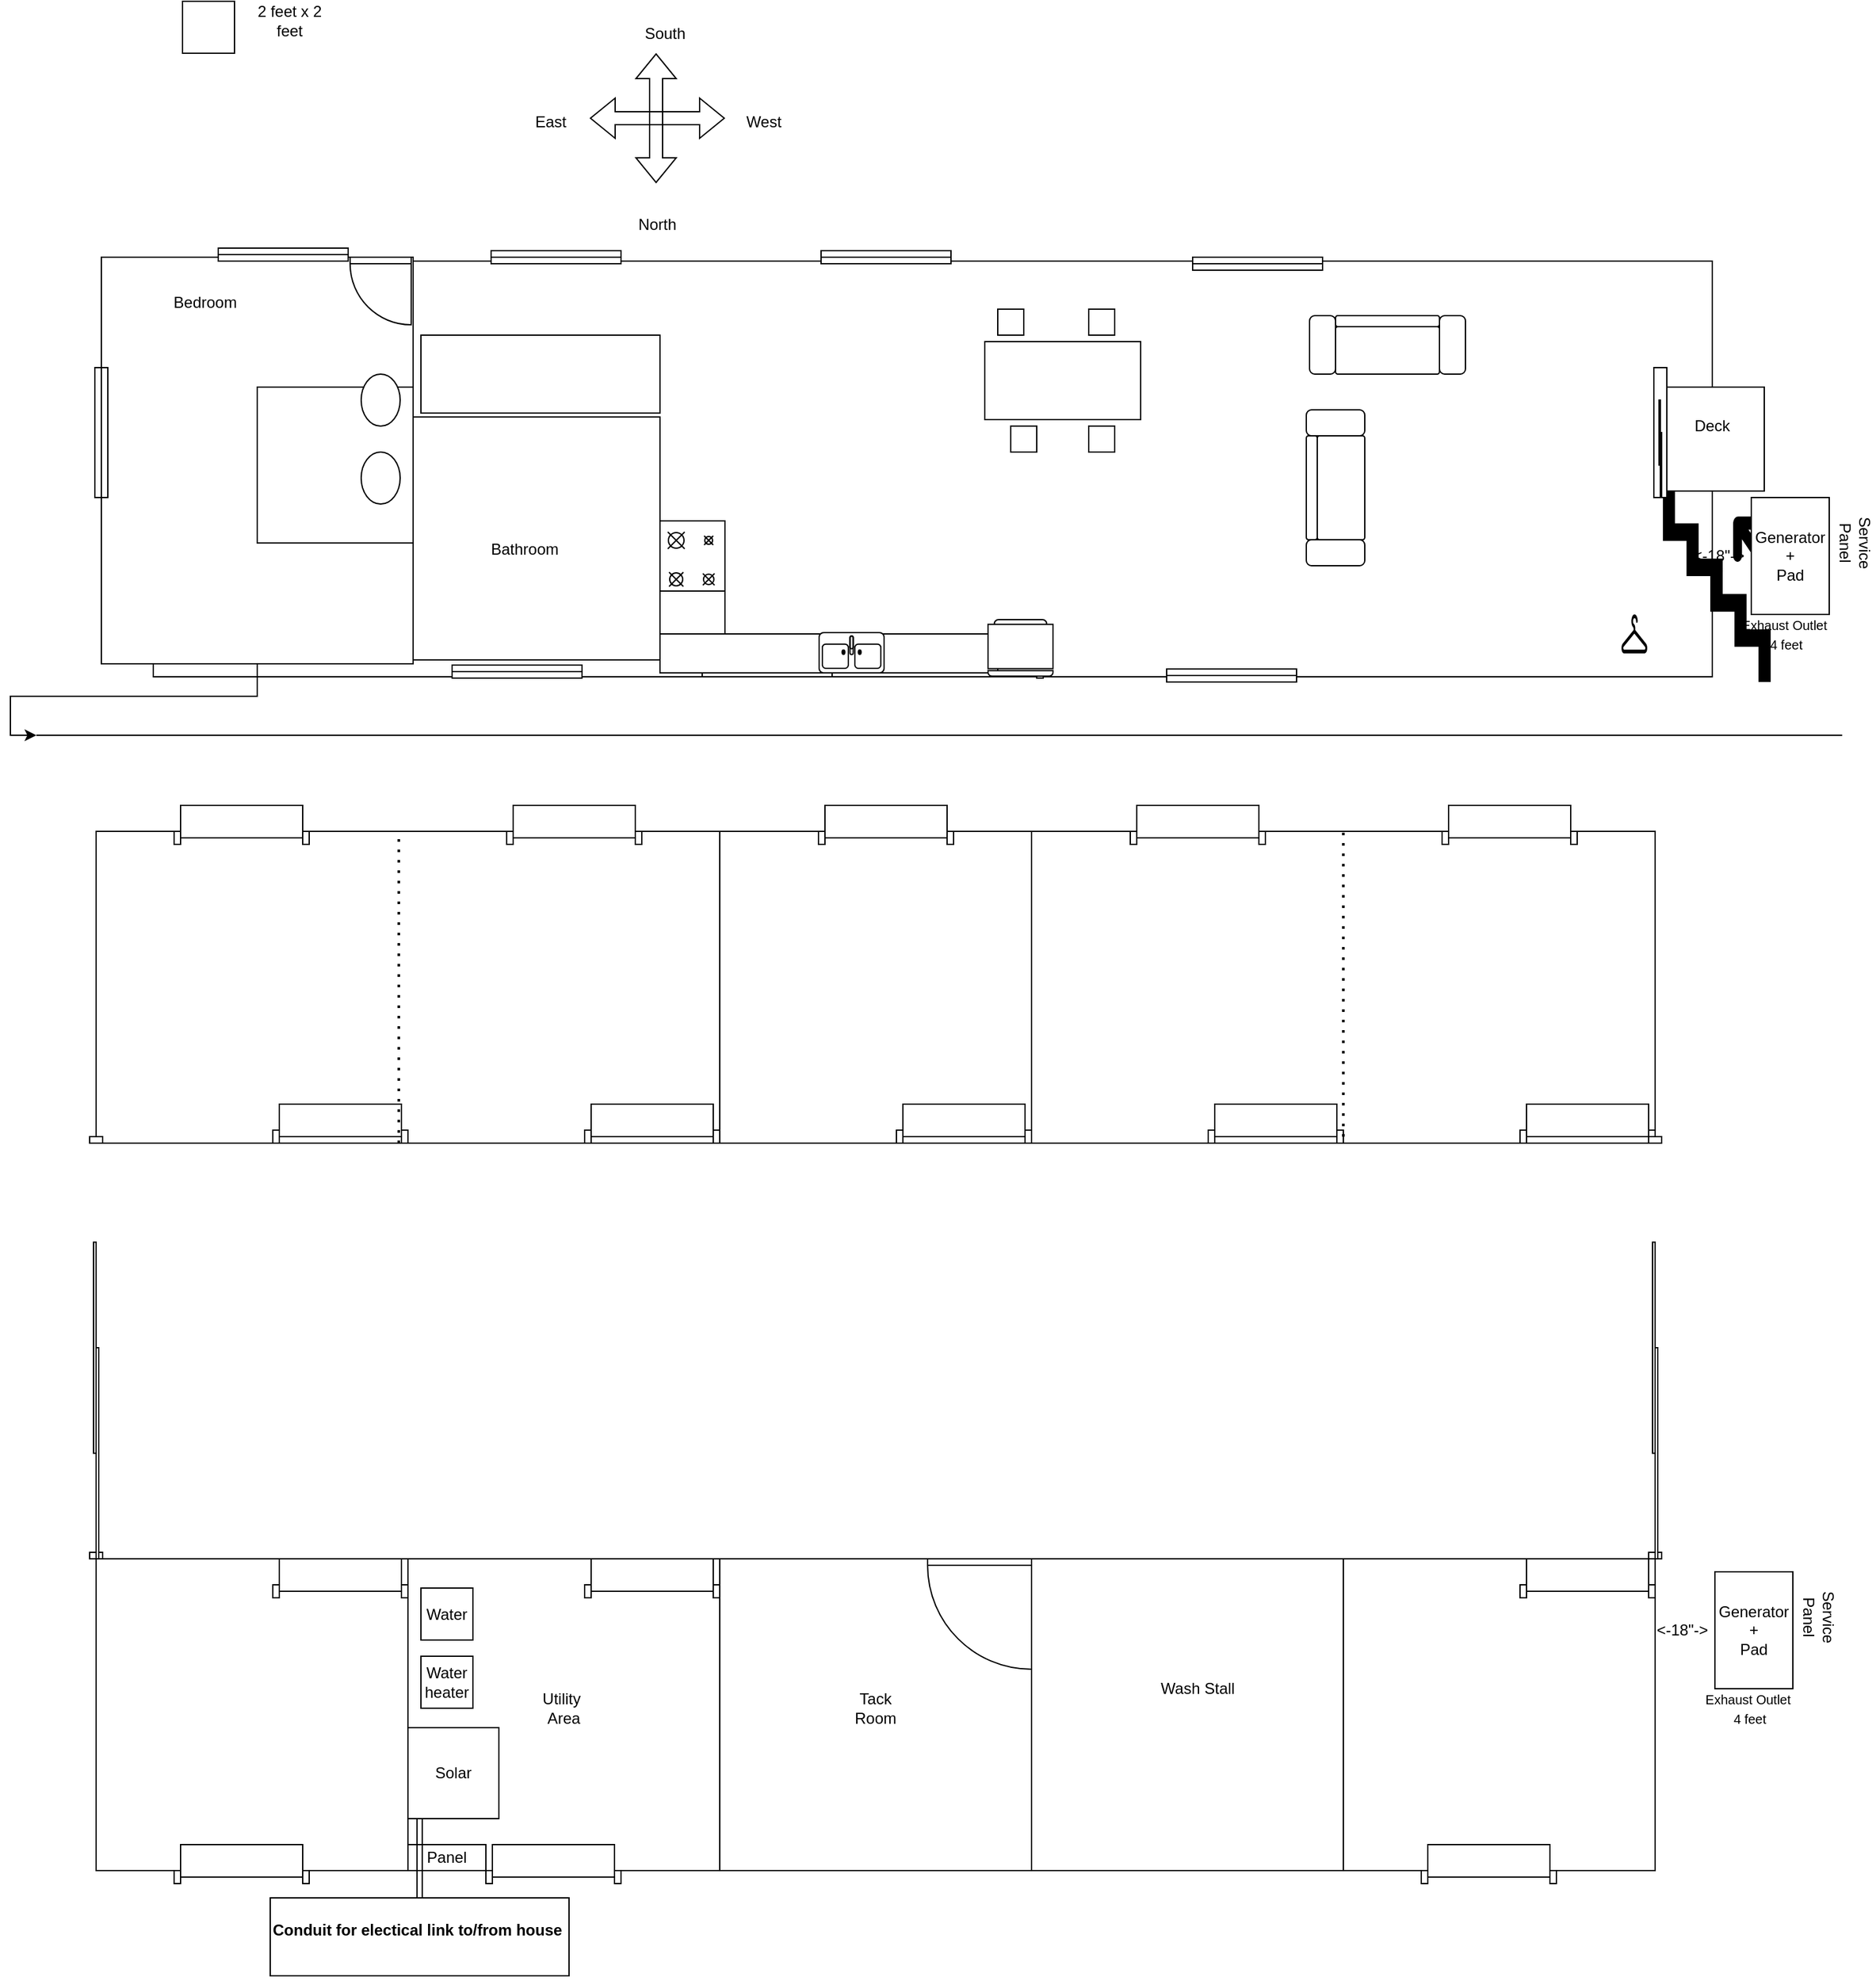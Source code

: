 <mxfile version="26.2.12">
  <diagram name="barn layouts" id="1bw2kLN_7pUAFRUjhU26">
    <mxGraphModel dx="1556" dy="898" grid="1" gridSize="10" guides="1" tooltips="1" connect="1" arrows="1" fold="1" page="1" pageScale="1" pageWidth="850" pageHeight="1100" math="0" shadow="0">
      <root>
        <mxCell id="0" />
        <mxCell id="1" parent="0" />
        <mxCell id="Pz1WyP6sGXRsh5Ih0FiO-2" value="" style="rounded=0;whiteSpace=wrap;html=1;" parent="1" vertex="1">
          <mxGeometry x="290" y="440" width="1200" height="320" as="geometry" />
        </mxCell>
        <mxCell id="zIE6sgV4vXfkruaz9dAc-6" value="" style="edgeStyle=orthogonalEdgeStyle;rounded=0;orthogonalLoop=1;jettySize=auto;html=1;" parent="1" source="Pz1WyP6sGXRsh5Ih0FiO-3" target="1PrPK5rhY788J8MFo_wC-62" edge="1">
          <mxGeometry relative="1" as="geometry" />
        </mxCell>
        <mxCell id="Pz1WyP6sGXRsh5Ih0FiO-3" value="" style="rounded=0;whiteSpace=wrap;html=1;" parent="1" vertex="1">
          <mxGeometry x="250" y="437" width="240" height="313" as="geometry" />
        </mxCell>
        <mxCell id="Pz1WyP6sGXRsh5Ih0FiO-6" value="Bedroom" style="text;html=1;align=center;verticalAlign=middle;whiteSpace=wrap;rounded=0;" parent="1" vertex="1">
          <mxGeometry x="300" y="457" width="60" height="30" as="geometry" />
        </mxCell>
        <mxCell id="Pz1WyP6sGXRsh5Ih0FiO-7" value="" style="whiteSpace=wrap;html=1;aspect=fixed;" parent="1" vertex="1">
          <mxGeometry x="370" y="537" width="120" height="120" as="geometry" />
        </mxCell>
        <mxCell id="Pz1WyP6sGXRsh5Ih0FiO-8" value="" style="ellipse;whiteSpace=wrap;html=1;" parent="1" vertex="1">
          <mxGeometry x="450" y="527" width="30" height="40" as="geometry" />
        </mxCell>
        <mxCell id="Pz1WyP6sGXRsh5Ih0FiO-9" value="" style="ellipse;whiteSpace=wrap;html=1;" parent="1" vertex="1">
          <mxGeometry x="450" y="587" width="30" height="40" as="geometry" />
        </mxCell>
        <mxCell id="Pz1WyP6sGXRsh5Ih0FiO-10" value="" style="rounded=0;whiteSpace=wrap;html=1;" parent="1" vertex="1">
          <mxGeometry x="490" y="560" width="190" height="187" as="geometry" />
        </mxCell>
        <mxCell id="Pz1WyP6sGXRsh5Ih0FiO-12" value="Bathroom" style="text;html=1;align=center;verticalAlign=middle;whiteSpace=wrap;rounded=0;" parent="1" vertex="1">
          <mxGeometry x="546.25" y="647" width="60" height="30" as="geometry" />
        </mxCell>
        <mxCell id="Pz1WyP6sGXRsh5Ih0FiO-14" value="West" style="text;html=1;align=center;verticalAlign=middle;whiteSpace=wrap;rounded=0;" parent="1" vertex="1">
          <mxGeometry x="730" y="318" width="60" height="30" as="geometry" />
        </mxCell>
        <mxCell id="Pz1WyP6sGXRsh5Ih0FiO-15" value="East" style="text;html=1;align=center;verticalAlign=middle;whiteSpace=wrap;rounded=0;" parent="1" vertex="1">
          <mxGeometry x="566" y="318" width="60" height="30" as="geometry" />
        </mxCell>
        <mxCell id="Pz1WyP6sGXRsh5Ih0FiO-16" value="" style="shape=mxgraph.signs.travel.upstairs;html=1;pointerEvents=1;fillColor=#000000;strokeColor=none;verticalLabelPosition=bottom;verticalAlign=top;align=center;rotation=-90;" parent="1" vertex="1">
          <mxGeometry x="1420" y="647" width="149" height="85" as="geometry" />
        </mxCell>
        <mxCell id="Pz1WyP6sGXRsh5Ih0FiO-17" value="" style="whiteSpace=wrap;html=1;aspect=fixed;" parent="1" vertex="1">
          <mxGeometry x="1450" y="537" width="80" height="80" as="geometry" />
        </mxCell>
        <mxCell id="Pz1WyP6sGXRsh5Ih0FiO-18" value="Deck" style="text;html=1;align=center;verticalAlign=middle;whiteSpace=wrap;rounded=0;" parent="1" vertex="1">
          <mxGeometry x="1460" y="552" width="60" height="30" as="geometry" />
        </mxCell>
        <mxCell id="Pz1WyP6sGXRsh5Ih0FiO-19" value="" style="verticalLabelPosition=bottom;html=1;verticalAlign=top;align=center;shape=mxgraph.floorplan.windowGlider;dx=0.25;rotation=-90;" parent="1" vertex="1">
          <mxGeometry x="1400" y="567" width="100" height="10" as="geometry" />
        </mxCell>
        <mxCell id="Pz1WyP6sGXRsh5Ih0FiO-20" value="" style="verticalLabelPosition=bottom;html=1;verticalAlign=top;align=center;shape=mxgraph.floorplan.window;rotation=-90;" parent="1" vertex="1">
          <mxGeometry x="200" y="567" width="100" height="10" as="geometry" />
        </mxCell>
        <mxCell id="Pz1WyP6sGXRsh5Ih0FiO-23" value="" style="verticalLabelPosition=bottom;html=1;verticalAlign=top;align=center;shape=mxgraph.floorplan.window;" parent="1" vertex="1">
          <mxGeometry x="804" y="432" width="100" height="10" as="geometry" />
        </mxCell>
        <mxCell id="Pz1WyP6sGXRsh5Ih0FiO-24" value="" style="verticalLabelPosition=bottom;html=1;verticalAlign=top;align=center;shape=mxgraph.floorplan.window;" parent="1" vertex="1">
          <mxGeometry x="550" y="432" width="100" height="10" as="geometry" />
        </mxCell>
        <mxCell id="Pz1WyP6sGXRsh5Ih0FiO-25" value="" style="verticalLabelPosition=bottom;html=1;verticalAlign=top;align=center;shape=mxgraph.floorplan.window;" parent="1" vertex="1">
          <mxGeometry x="712.5" y="750" width="100" height="10" as="geometry" />
        </mxCell>
        <mxCell id="Pz1WyP6sGXRsh5Ih0FiO-26" value="" style="verticalLabelPosition=bottom;html=1;verticalAlign=top;align=center;shape=mxgraph.floorplan.window;" parent="1" vertex="1">
          <mxGeometry x="1070" y="754" width="100" height="10" as="geometry" />
        </mxCell>
        <mxCell id="Pz1WyP6sGXRsh5Ih0FiO-27" value="" style="verticalLabelPosition=bottom;html=1;verticalAlign=top;align=center;shape=mxgraph.floorplan.window;" parent="1" vertex="1">
          <mxGeometry x="1090" y="437" width="100" height="10" as="geometry" />
        </mxCell>
        <mxCell id="Pz1WyP6sGXRsh5Ih0FiO-28" value="" style="verticalLabelPosition=bottom;html=1;verticalAlign=top;align=center;shape=mxgraph.floorplan.window;" parent="1" vertex="1">
          <mxGeometry x="520" y="751" width="100" height="10" as="geometry" />
        </mxCell>
        <mxCell id="Pz1WyP6sGXRsh5Ih0FiO-29" value="" style="verticalLabelPosition=bottom;html=1;verticalAlign=top;align=center;shape=mxgraph.floorplan.range_1;" parent="1" vertex="1">
          <mxGeometry x="680" y="640" width="50" height="62" as="geometry" />
        </mxCell>
        <mxCell id="Pz1WyP6sGXRsh5Ih0FiO-30" value="" style="rounded=0;whiteSpace=wrap;html=1;" parent="1" vertex="1">
          <mxGeometry x="680" y="694" width="50" height="60" as="geometry" />
        </mxCell>
        <mxCell id="Pz1WyP6sGXRsh5Ih0FiO-31" value="" style="rounded=0;whiteSpace=wrap;html=1;" parent="1" vertex="1">
          <mxGeometry x="680" y="727" width="260" height="30" as="geometry" />
        </mxCell>
        <mxCell id="Pz1WyP6sGXRsh5Ih0FiO-32" value="" style="verticalLabelPosition=bottom;html=1;verticalAlign=top;align=center;shape=mxgraph.floorplan.sink_double2;" parent="1" vertex="1">
          <mxGeometry x="802.5" y="726" width="50" height="31" as="geometry" />
        </mxCell>
        <mxCell id="Pz1WyP6sGXRsh5Ih0FiO-33" value="" style="verticalLabelPosition=bottom;html=1;verticalAlign=top;align=center;shape=mxgraph.floorplan.refrigerator;" parent="1" vertex="1">
          <mxGeometry x="932.5" y="716" width="50" height="45" as="geometry" />
        </mxCell>
        <mxCell id="Pz1WyP6sGXRsh5Ih0FiO-34" value="" style="verticalLabelPosition=bottom;html=1;verticalAlign=top;align=center;shape=mxgraph.floorplan.sofa;" parent="1" vertex="1">
          <mxGeometry x="1180" y="482" width="120" height="45" as="geometry" />
        </mxCell>
        <mxCell id="Pz1WyP6sGXRsh5Ih0FiO-36" value="" style="verticalLabelPosition=bottom;html=1;verticalAlign=top;align=center;shape=mxgraph.floorplan.sofa;rotation=-90;" parent="1" vertex="1">
          <mxGeometry x="1140" y="592" width="120" height="45" as="geometry" />
        </mxCell>
        <mxCell id="Pz1WyP6sGXRsh5Ih0FiO-38" value="" style="rounded=0;whiteSpace=wrap;html=1;" parent="1" vertex="1">
          <mxGeometry x="930" y="502" width="120" height="60" as="geometry" />
        </mxCell>
        <mxCell id="Pz1WyP6sGXRsh5Ih0FiO-40" value="" style="whiteSpace=wrap;html=1;aspect=fixed;" parent="1" vertex="1">
          <mxGeometry x="940" y="477" width="20" height="20" as="geometry" />
        </mxCell>
        <mxCell id="Pz1WyP6sGXRsh5Ih0FiO-41" value="" style="whiteSpace=wrap;html=1;aspect=fixed;" parent="1" vertex="1">
          <mxGeometry x="1010" y="477" width="20" height="20" as="geometry" />
        </mxCell>
        <mxCell id="Pz1WyP6sGXRsh5Ih0FiO-42" value="" style="whiteSpace=wrap;html=1;aspect=fixed;" parent="1" vertex="1">
          <mxGeometry x="1010" y="567" width="20" height="20" as="geometry" />
        </mxCell>
        <mxCell id="Pz1WyP6sGXRsh5Ih0FiO-45" value="" style="whiteSpace=wrap;html=1;aspect=fixed;" parent="1" vertex="1">
          <mxGeometry x="950" y="567" width="20" height="20" as="geometry" />
        </mxCell>
        <mxCell id="Pz1WyP6sGXRsh5Ih0FiO-46" value="" style="shape=mxgraph.signs.travel.coat_check;html=1;pointerEvents=1;fillColor=#000000;strokeColor=none;verticalLabelPosition=bottom;verticalAlign=top;align=center;" parent="1" vertex="1">
          <mxGeometry x="1420" y="712" width="20" height="30" as="geometry" />
        </mxCell>
        <mxCell id="HXqWQ5OlSbTPL7ygvsq--1" value="" style="rounded=0;whiteSpace=wrap;html=1;" parent="1" vertex="1">
          <mxGeometry x="246" y="879" width="1200" height="240" as="geometry" />
        </mxCell>
        <mxCell id="HXqWQ5OlSbTPL7ygvsq--2" value="" style="rounded=0;whiteSpace=wrap;html=1;" parent="1" vertex="1">
          <mxGeometry x="246" y="1439" width="1200" height="240" as="geometry" />
        </mxCell>
        <mxCell id="1PrPK5rhY788J8MFo_wC-4" value="" style="verticalLabelPosition=bottom;html=1;verticalAlign=top;align=center;shape=mxgraph.floorplan.doorOverhead;" parent="1" vertex="1">
          <mxGeometry x="382" y="1089" width="104" height="30" as="geometry" />
        </mxCell>
        <mxCell id="1PrPK5rhY788J8MFo_wC-6" value="" style="verticalLabelPosition=bottom;html=1;verticalAlign=top;align=center;shape=mxgraph.floorplan.doorOverhead;" parent="1" vertex="1">
          <mxGeometry x="622" y="1089" width="104" height="30" as="geometry" />
        </mxCell>
        <mxCell id="1PrPK5rhY788J8MFo_wC-7" value="" style="verticalLabelPosition=bottom;html=1;verticalAlign=top;align=center;shape=mxgraph.floorplan.doorOverhead;" parent="1" vertex="1">
          <mxGeometry x="562" y="859" width="104" height="30" as="geometry" />
        </mxCell>
        <mxCell id="1PrPK5rhY788J8MFo_wC-2" value="" style="verticalLabelPosition=bottom;html=1;verticalAlign=top;align=center;shape=mxgraph.floorplan.doorOverhead;" parent="1" vertex="1">
          <mxGeometry x="306" y="859" width="104" height="30" as="geometry" />
        </mxCell>
        <mxCell id="1PrPK5rhY788J8MFo_wC-8" value="" style="whiteSpace=wrap;html=1;aspect=fixed;" parent="1" vertex="1">
          <mxGeometry x="726" y="879" width="240" height="240" as="geometry" />
        </mxCell>
        <mxCell id="1PrPK5rhY788J8MFo_wC-9" value="" style="verticalLabelPosition=bottom;html=1;verticalAlign=top;align=center;shape=mxgraph.floorplan.doorOverhead;" parent="1" vertex="1">
          <mxGeometry x="862" y="1089" width="104" height="30" as="geometry" />
        </mxCell>
        <mxCell id="1PrPK5rhY788J8MFo_wC-10" value="" style="verticalLabelPosition=bottom;html=1;verticalAlign=top;align=center;shape=mxgraph.floorplan.doorOverhead;" parent="1" vertex="1">
          <mxGeometry x="802" y="859" width="104" height="30" as="geometry" />
        </mxCell>
        <mxCell id="1PrPK5rhY788J8MFo_wC-12" value="" style="verticalLabelPosition=bottom;html=1;verticalAlign=top;align=center;shape=mxgraph.floorplan.doorOverhead;" parent="1" vertex="1">
          <mxGeometry x="1102" y="1089" width="104" height="30" as="geometry" />
        </mxCell>
        <mxCell id="1PrPK5rhY788J8MFo_wC-13" value="" style="verticalLabelPosition=bottom;html=1;verticalAlign=top;align=center;shape=mxgraph.floorplan.doorOverhead;" parent="1" vertex="1">
          <mxGeometry x="1042" y="859" width="104" height="30" as="geometry" />
        </mxCell>
        <mxCell id="1PrPK5rhY788J8MFo_wC-15" value="" style="verticalLabelPosition=bottom;html=1;verticalAlign=top;align=center;shape=mxgraph.floorplan.doorOverhead;" parent="1" vertex="1">
          <mxGeometry x="1342" y="1089" width="104" height="30" as="geometry" />
        </mxCell>
        <mxCell id="1PrPK5rhY788J8MFo_wC-16" value="" style="verticalLabelPosition=bottom;html=1;verticalAlign=top;align=center;shape=mxgraph.floorplan.doorOverhead;" parent="1" vertex="1">
          <mxGeometry x="1282" y="859" width="104" height="30" as="geometry" />
        </mxCell>
        <mxCell id="1PrPK5rhY788J8MFo_wC-17" value="" style="whiteSpace=wrap;html=1;aspect=fixed;" parent="1" vertex="1">
          <mxGeometry x="246" y="1439" width="240" height="240" as="geometry" />
        </mxCell>
        <mxCell id="1PrPK5rhY788J8MFo_wC-18" value="" style="verticalLabelPosition=bottom;html=1;verticalAlign=top;align=center;shape=mxgraph.floorplan.doorOverhead;" parent="1" vertex="1">
          <mxGeometry x="306" y="1659" width="104" height="30" as="geometry" />
        </mxCell>
        <mxCell id="1PrPK5rhY788J8MFo_wC-19" value="" style="verticalLabelPosition=bottom;html=1;verticalAlign=top;align=center;shape=mxgraph.floorplan.doorOverhead;" parent="1" vertex="1">
          <mxGeometry x="382" y="1439" width="104" height="30" as="geometry" />
        </mxCell>
        <mxCell id="1PrPK5rhY788J8MFo_wC-20" value="" style="whiteSpace=wrap;html=1;aspect=fixed;" parent="1" vertex="1">
          <mxGeometry x="486" y="1439" width="240" height="240" as="geometry" />
        </mxCell>
        <mxCell id="1PrPK5rhY788J8MFo_wC-21" value="" style="verticalLabelPosition=bottom;html=1;verticalAlign=top;align=center;shape=mxgraph.floorplan.doorOverhead;" parent="1" vertex="1">
          <mxGeometry x="546" y="1659" width="104" height="30" as="geometry" />
        </mxCell>
        <mxCell id="1PrPK5rhY788J8MFo_wC-22" value="" style="verticalLabelPosition=bottom;html=1;verticalAlign=top;align=center;shape=mxgraph.floorplan.doorOverhead;" parent="1" vertex="1">
          <mxGeometry x="622" y="1439" width="104" height="30" as="geometry" />
        </mxCell>
        <mxCell id="1PrPK5rhY788J8MFo_wC-23" value="" style="whiteSpace=wrap;html=1;aspect=fixed;" parent="1" vertex="1">
          <mxGeometry x="726" y="1439" width="240" height="240" as="geometry" />
        </mxCell>
        <mxCell id="1PrPK5rhY788J8MFo_wC-26" value="" style="whiteSpace=wrap;html=1;aspect=fixed;" parent="1" vertex="1">
          <mxGeometry x="966" y="1439" width="240" height="240" as="geometry" />
        </mxCell>
        <mxCell id="1PrPK5rhY788J8MFo_wC-29" value="" style="whiteSpace=wrap;html=1;aspect=fixed;" parent="1" vertex="1">
          <mxGeometry x="1206" y="1439" width="240" height="240" as="geometry" />
        </mxCell>
        <mxCell id="1PrPK5rhY788J8MFo_wC-30" value="" style="verticalLabelPosition=bottom;html=1;verticalAlign=top;align=center;shape=mxgraph.floorplan.doorOverhead;" parent="1" vertex="1">
          <mxGeometry x="1266" y="1659" width="104" height="30" as="geometry" />
        </mxCell>
        <mxCell id="1PrPK5rhY788J8MFo_wC-31" value="" style="verticalLabelPosition=bottom;html=1;verticalAlign=top;align=center;shape=mxgraph.floorplan.doorOverhead;" parent="1" vertex="1">
          <mxGeometry x="1342" y="1439" width="104" height="30" as="geometry" />
        </mxCell>
        <mxCell id="1PrPK5rhY788J8MFo_wC-32" value="Wash Stall" style="text;html=1;align=center;verticalAlign=middle;whiteSpace=wrap;rounded=0;" parent="1" vertex="1">
          <mxGeometry x="1064" y="1524" width="60" height="30" as="geometry" />
        </mxCell>
        <mxCell id="1PrPK5rhY788J8MFo_wC-33" value="" style="verticalLabelPosition=bottom;html=1;verticalAlign=top;align=center;shape=mxgraph.floorplan.doorRight;aspect=fixed;" parent="1" vertex="1">
          <mxGeometry x="886" y="1439" width="80" height="85" as="geometry" />
        </mxCell>
        <mxCell id="1PrPK5rhY788J8MFo_wC-34" value="Tack Room" style="text;html=1;align=center;verticalAlign=middle;whiteSpace=wrap;rounded=0;" parent="1" vertex="1">
          <mxGeometry x="816" y="1539" width="60" height="30" as="geometry" />
        </mxCell>
        <mxCell id="1PrPK5rhY788J8MFo_wC-35" value="Utility&amp;nbsp;&lt;div&gt;Area&lt;/div&gt;" style="text;html=1;align=center;verticalAlign=middle;whiteSpace=wrap;rounded=0;" parent="1" vertex="1">
          <mxGeometry x="576" y="1539" width="60" height="30" as="geometry" />
        </mxCell>
        <mxCell id="1PrPK5rhY788J8MFo_wC-36" value="Solar" style="rounded=0;whiteSpace=wrap;html=1;" parent="1" vertex="1">
          <mxGeometry x="486" y="1569" width="70" height="70" as="geometry" />
        </mxCell>
        <mxCell id="1PrPK5rhY788J8MFo_wC-37" value="Water" style="rounded=0;whiteSpace=wrap;html=1;" parent="1" vertex="1">
          <mxGeometry x="496" y="1461.5" width="40" height="40" as="geometry" />
        </mxCell>
        <mxCell id="1PrPK5rhY788J8MFo_wC-39" value="Water&lt;br&gt;heater" style="rounded=0;whiteSpace=wrap;html=1;" parent="1" vertex="1">
          <mxGeometry x="496" y="1514" width="40" height="40" as="geometry" />
        </mxCell>
        <mxCell id="1PrPK5rhY788J8MFo_wC-41" value="Panel" style="rounded=0;whiteSpace=wrap;html=1;" parent="1" vertex="1">
          <mxGeometry x="486" y="1659" width="60" height="20" as="geometry" />
        </mxCell>
        <mxCell id="1PrPK5rhY788J8MFo_wC-42" value="" style="verticalLabelPosition=bottom;html=1;verticalAlign=top;align=center;shape=mxgraph.floorplan.doorSlidingGlass;dx=0.25;rotation=-90;" parent="1" vertex="1">
          <mxGeometry x="83.5" y="1271.5" width="325" height="10" as="geometry" />
        </mxCell>
        <mxCell id="1PrPK5rhY788J8MFo_wC-43" value="" style="verticalLabelPosition=bottom;html=1;verticalAlign=top;align=center;shape=mxgraph.floorplan.doorSlidingGlass;dx=0.25;rotation=-90;" parent="1" vertex="1">
          <mxGeometry x="1283.5" y="1271.5" width="325" height="10" as="geometry" />
        </mxCell>
        <mxCell id="1PrPK5rhY788J8MFo_wC-46" value="" style="shape=flexArrow;endArrow=classic;startArrow=classic;html=1;rounded=0;entryX=0;entryY=0.5;entryDx=0;entryDy=0;" parent="1" edge="1">
          <mxGeometry width="100" height="100" relative="1" as="geometry">
            <mxPoint x="626.0" y="330.0" as="sourcePoint" />
            <mxPoint x="730" y="330.0" as="targetPoint" />
          </mxGeometry>
        </mxCell>
        <mxCell id="1PrPK5rhY788J8MFo_wC-47" value="North" style="text;html=1;align=center;verticalAlign=middle;whiteSpace=wrap;rounded=0;" parent="1" vertex="1">
          <mxGeometry x="648" y="397" width="60" height="30" as="geometry" />
        </mxCell>
        <mxCell id="1PrPK5rhY788J8MFo_wC-48" value="South" style="text;html=1;align=center;verticalAlign=middle;whiteSpace=wrap;rounded=0;" parent="1" vertex="1">
          <mxGeometry x="654" y="250" width="60" height="30" as="geometry" />
        </mxCell>
        <mxCell id="1PrPK5rhY788J8MFo_wC-49" value="" style="shape=flexArrow;endArrow=classic;startArrow=classic;html=1;rounded=0;entryX=0.5;entryY=1;entryDx=0;entryDy=0;" parent="1" edge="1">
          <mxGeometry width="100" height="100" relative="1" as="geometry">
            <mxPoint x="677" y="380" as="sourcePoint" />
            <mxPoint x="677" y="280.0" as="targetPoint" />
          </mxGeometry>
        </mxCell>
        <mxCell id="1PrPK5rhY788J8MFo_wC-51" value="" style="whiteSpace=wrap;html=1;aspect=fixed;" parent="1" vertex="1">
          <mxGeometry x="312.5" y="240" width="40" height="40" as="geometry" />
        </mxCell>
        <mxCell id="1PrPK5rhY788J8MFo_wC-52" value="2 feet x 2 feet" style="text;html=1;align=center;verticalAlign=middle;whiteSpace=wrap;rounded=0;" parent="1" vertex="1">
          <mxGeometry x="365" y="240" width="60" height="30" as="geometry" />
        </mxCell>
        <mxCell id="1PrPK5rhY788J8MFo_wC-53" value="" style="verticalLabelPosition=bottom;html=1;verticalAlign=top;align=center;shape=mxgraph.floorplan.doorRight;aspect=fixed;" parent="1" vertex="1">
          <mxGeometry x="441.47" y="437" width="47.06" height="50" as="geometry" />
        </mxCell>
        <mxCell id="1PrPK5rhY788J8MFo_wC-60" value="" style="endArrow=none;dashed=1;html=1;dashPattern=1 3;strokeWidth=2;rounded=0;" parent="1" edge="1">
          <mxGeometry width="50" height="50" relative="1" as="geometry">
            <mxPoint x="478.95" y="1119" as="sourcePoint" />
            <mxPoint x="478.95" y="879" as="targetPoint" />
          </mxGeometry>
        </mxCell>
        <mxCell id="1PrPK5rhY788J8MFo_wC-61" value="" style="endArrow=none;dashed=1;html=1;dashPattern=1 3;strokeWidth=2;rounded=0;" parent="1" edge="1">
          <mxGeometry width="50" height="50" relative="1" as="geometry">
            <mxPoint x="1206" y="1114" as="sourcePoint" />
            <mxPoint x="1206" y="874" as="targetPoint" />
          </mxGeometry>
        </mxCell>
        <mxCell id="1PrPK5rhY788J8MFo_wC-62" value="" style="line;strokeWidth=1;rotatable=0;dashed=0;labelPosition=right;align=left;verticalAlign=middle;spacingTop=0;spacingLeft=6;points=[];portConstraint=eastwest;" parent="1" vertex="1">
          <mxGeometry x="200" y="800" width="1390" height="10" as="geometry" />
        </mxCell>
        <mxCell id="73Mp4HW7RY5cai5vXCNP-5" value="" style="shape=link;html=1;rounded=0;exitX=0.131;exitY=1;exitDx=0;exitDy=0;exitPerimeter=0;" parent="1" target="73Mp4HW7RY5cai5vXCNP-6" edge="1">
          <mxGeometry width="100" relative="1" as="geometry">
            <mxPoint x="495" y="1639" as="sourcePoint" />
            <mxPoint x="520" y="1760" as="targetPoint" />
          </mxGeometry>
        </mxCell>
        <mxCell id="73Mp4HW7RY5cai5vXCNP-6" value="&lt;h1 style=&quot;margin-top: 0px;&quot;&gt;&lt;font style=&quot;font-size: 12px;&quot;&gt;Conduit for electical link to/from house&lt;/font&gt;&lt;/h1&gt;" style="text;html=1;whiteSpace=wrap;overflow=hidden;rounded=0;strokeColor=default;" parent="1" vertex="1">
          <mxGeometry x="380" y="1700" width="230" height="60" as="geometry" />
        </mxCell>
        <mxCell id="zIE6sgV4vXfkruaz9dAc-3" value="" style="rounded=0;whiteSpace=wrap;html=1;" parent="1" vertex="1">
          <mxGeometry x="496" y="497" width="184" height="60" as="geometry" />
        </mxCell>
        <mxCell id="zIE6sgV4vXfkruaz9dAc-5" value="" style="verticalLabelPosition=bottom;html=1;verticalAlign=top;align=center;shape=mxgraph.floorplan.window;" parent="1" vertex="1">
          <mxGeometry x="340" y="430" width="100" height="10" as="geometry" />
        </mxCell>
        <mxCell id="nMXojul2NnLc9ZY-lyID-3" value="Generator&lt;div&gt;+&lt;/div&gt;&lt;div&gt;Pad&lt;/div&gt;" style="rounded=0;whiteSpace=wrap;html=1;" vertex="1" parent="1">
          <mxGeometry x="1520" y="622" width="60" height="90" as="geometry" />
        </mxCell>
        <mxCell id="nMXojul2NnLc9ZY-lyID-4" value="&amp;lt;-18&quot;-&amp;gt;" style="text;html=1;align=center;verticalAlign=middle;whiteSpace=wrap;rounded=0;rotation=0;" vertex="1" parent="1">
          <mxGeometry x="1470" y="652" width="50" height="30" as="geometry" />
        </mxCell>
        <mxCell id="nMXojul2NnLc9ZY-lyID-5" value="Service Panel" style="text;html=1;align=center;verticalAlign=middle;whiteSpace=wrap;rounded=0;rotation=90;" vertex="1" parent="1">
          <mxGeometry x="1570" y="642" width="60" height="30" as="geometry" />
        </mxCell>
        <mxCell id="nMXojul2NnLc9ZY-lyID-6" value="&lt;font style=&quot;font-size: 10px;&quot;&gt;Exhaust&amp;nbsp;&lt;/font&gt;&lt;span style=&quot;font-size: 10px; background-color: transparent; color: light-dark(rgb(0, 0, 0), rgb(255, 255, 255));&quot;&gt;Outlet&amp;nbsp;&lt;/span&gt;&lt;div&gt;&lt;font style=&quot;font-size: 10px;&quot;&gt;4 feet&lt;/font&gt;&lt;/div&gt;" style="text;html=1;align=center;verticalAlign=middle;whiteSpace=wrap;rounded=0;" vertex="1" parent="1">
          <mxGeometry x="1500" y="712" width="94" height="30" as="geometry" />
        </mxCell>
        <mxCell id="nMXojul2NnLc9ZY-lyID-8" value="Generator&lt;div&gt;+&lt;/div&gt;&lt;div&gt;Pad&lt;/div&gt;" style="rounded=0;whiteSpace=wrap;html=1;" vertex="1" parent="1">
          <mxGeometry x="1492" y="1449" width="60" height="90" as="geometry" />
        </mxCell>
        <mxCell id="nMXojul2NnLc9ZY-lyID-9" value="&amp;lt;-18&quot;-&amp;gt;" style="text;html=1;align=center;verticalAlign=middle;whiteSpace=wrap;rounded=0;rotation=0;" vertex="1" parent="1">
          <mxGeometry x="1442" y="1479" width="50" height="30" as="geometry" />
        </mxCell>
        <mxCell id="nMXojul2NnLc9ZY-lyID-10" value="Service Panel" style="text;html=1;align=center;verticalAlign=middle;whiteSpace=wrap;rounded=0;rotation=90;" vertex="1" parent="1">
          <mxGeometry x="1542" y="1469" width="60" height="30" as="geometry" />
        </mxCell>
        <mxCell id="nMXojul2NnLc9ZY-lyID-11" value="&lt;font style=&quot;font-size: 10px;&quot;&gt;Exhaust&amp;nbsp;&lt;/font&gt;&lt;span style=&quot;font-size: 10px; background-color: transparent; color: light-dark(rgb(0, 0, 0), rgb(255, 255, 255));&quot;&gt;Outlet&amp;nbsp;&lt;/span&gt;&lt;div&gt;&lt;font style=&quot;font-size: 10px;&quot;&gt;4 feet&lt;/font&gt;&lt;/div&gt;" style="text;html=1;align=center;verticalAlign=middle;whiteSpace=wrap;rounded=0;" vertex="1" parent="1">
          <mxGeometry x="1472" y="1539" width="94" height="30" as="geometry" />
        </mxCell>
      </root>
    </mxGraphModel>
  </diagram>
</mxfile>
